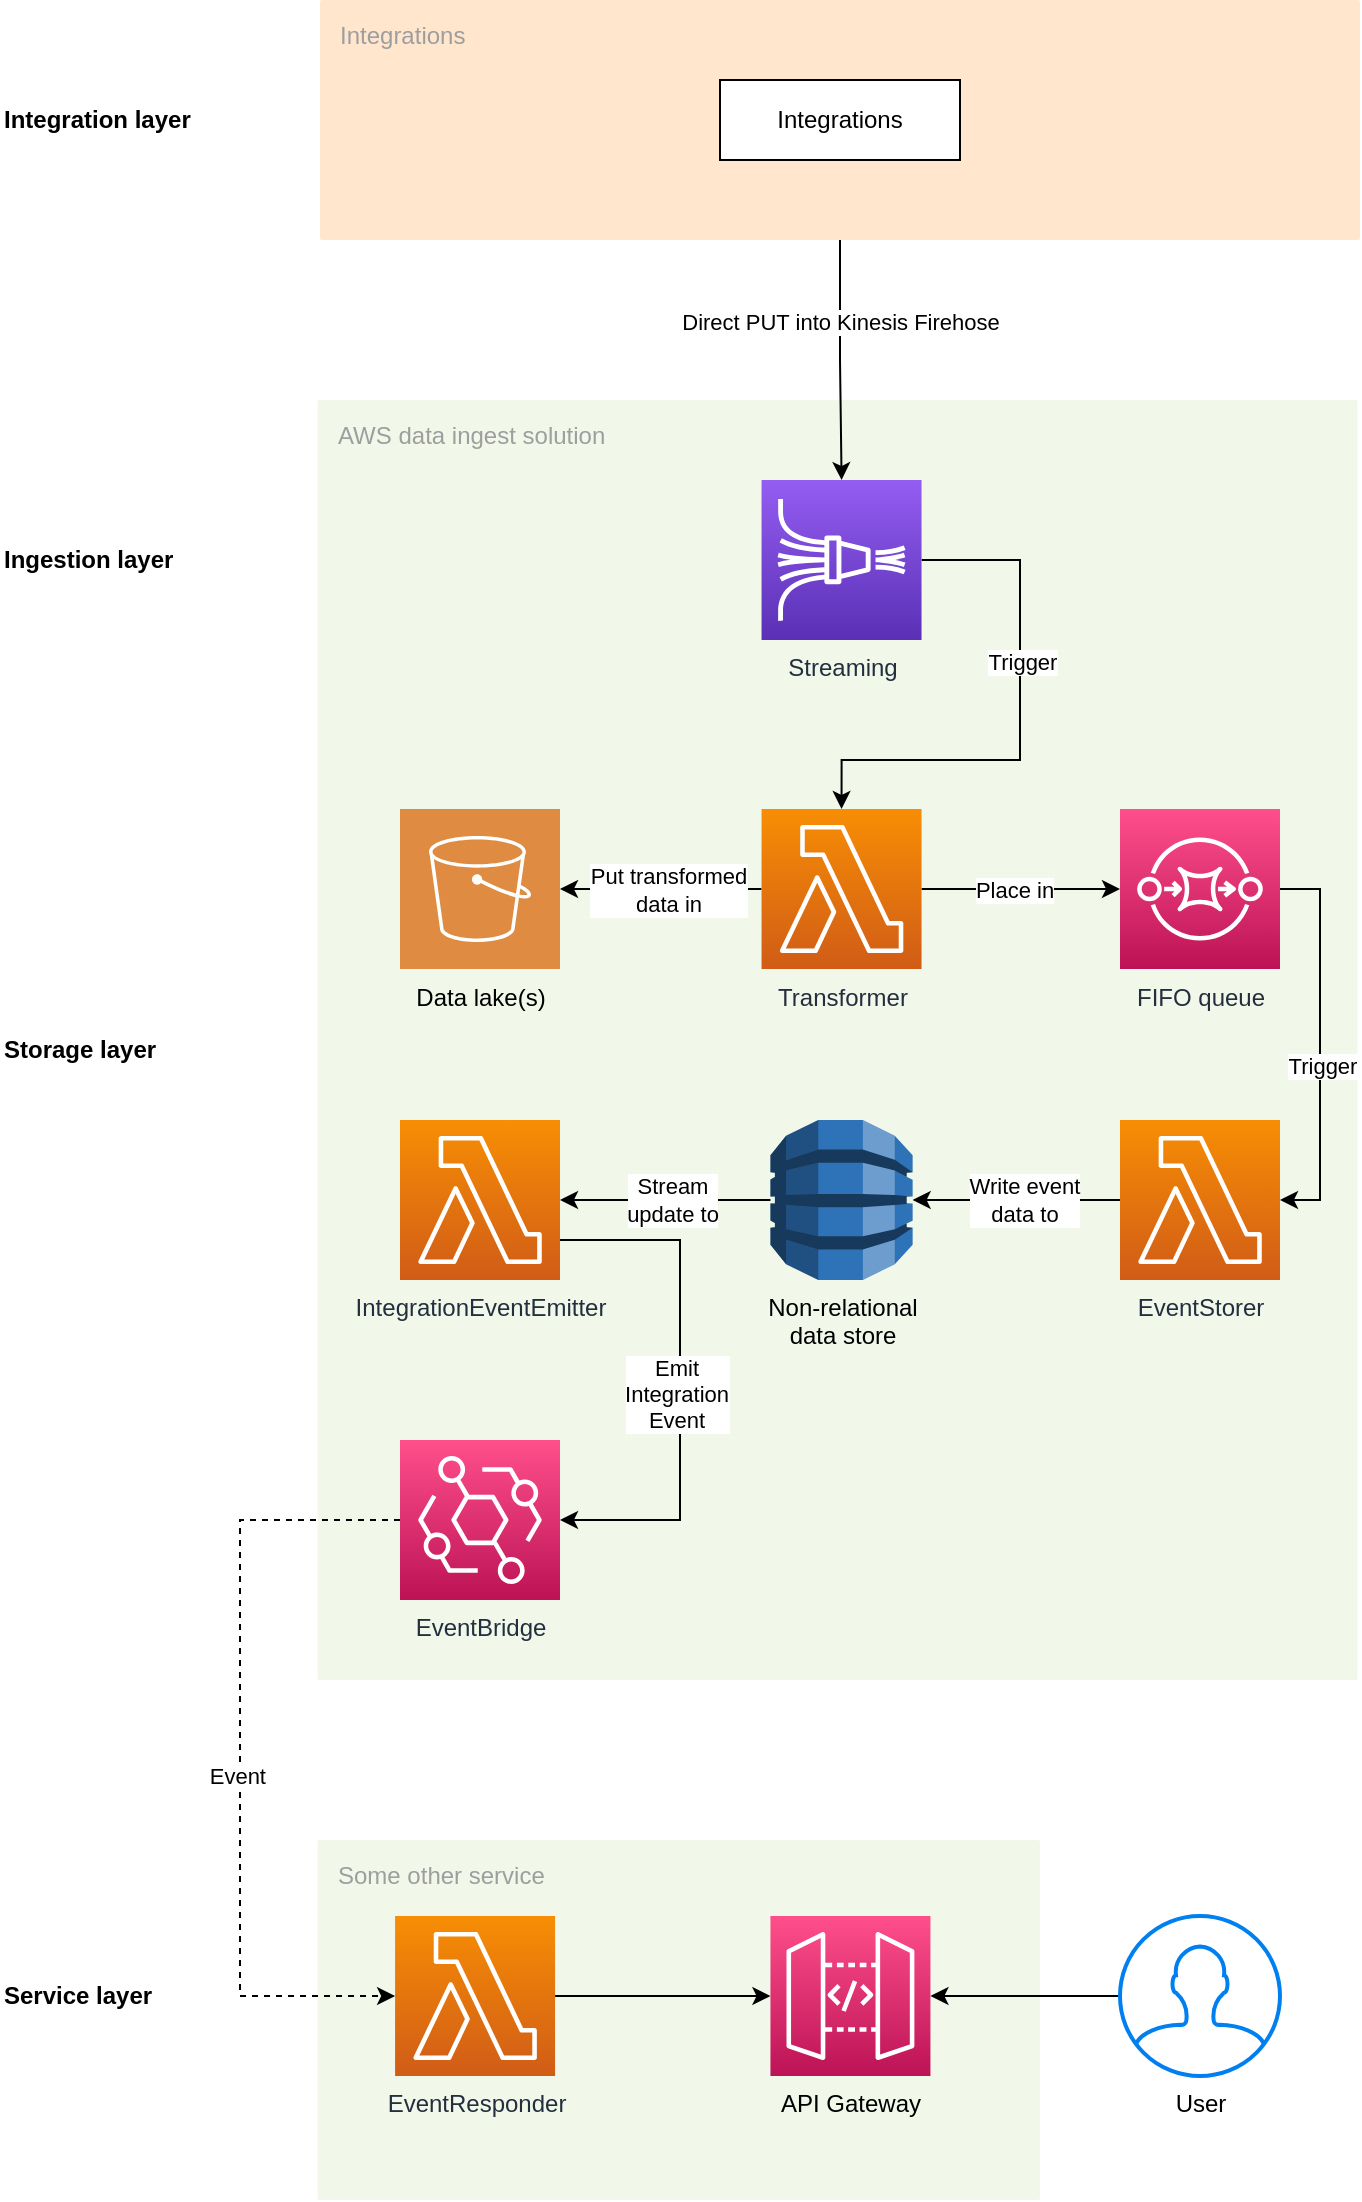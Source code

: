 <mxfile version="16.5.1" type="device"><diagram id="k5Io6BneyYtducrV4UDm" name="Page-1"><mxGraphModel dx="2125" dy="892" grid="1" gridSize="10" guides="1" tooltips="1" connect="1" arrows="1" fold="1" page="1" pageScale="1" pageWidth="827" pageHeight="1169" math="0" shadow="0"><root><mxCell id="0"/><mxCell id="1" parent="0"/><mxCell id="psPhh3UtOmAZ06lH7aj_-1" value="Some other service" style="sketch=0;points=[[0,0,0],[0.25,0,0],[0.5,0,0],[0.75,0,0],[1,0,0],[1,0.25,0],[1,0.5,0],[1,0.75,0],[1,1,0],[0.75,1,0],[0.5,1,0],[0.25,1,0],[0,1,0],[0,0.75,0],[0,0.5,0],[0,0.25,0]];rounded=1;absoluteArcSize=1;arcSize=2;html=1;strokeColor=none;gradientColor=none;shadow=0;dashed=0;fontSize=12;fontColor=#9E9E9E;align=left;verticalAlign=top;spacing=10;spacingTop=-4;fillColor=#F1F8E9;" parent="1" vertex="1"><mxGeometry x="118.77" y="1280" width="361.23" height="180" as="geometry"/></mxCell><mxCell id="psPhh3UtOmAZ06lH7aj_-2" value="AWS data ingest solution" style="sketch=0;points=[[0,0,0],[0.25,0,0],[0.5,0,0],[0.75,0,0],[1,0,0],[1,0.25,0],[1,0.5,0],[1,0.75,0],[1,1,0],[0.75,1,0],[0.5,1,0],[0.25,1,0],[0,1,0],[0,0.75,0],[0,0.5,0],[0,0.25,0]];rounded=1;absoluteArcSize=1;arcSize=2;html=1;strokeColor=none;gradientColor=none;shadow=0;dashed=0;fontSize=12;fontColor=#9E9E9E;align=left;verticalAlign=top;spacing=10;spacingTop=-4;fillColor=#F1F8E9;" parent="1" vertex="1"><mxGeometry x="118.77" y="560" width="520" height="640" as="geometry"/></mxCell><mxCell id="psPhh3UtOmAZ06lH7aj_-7" style="edgeStyle=orthogonalEdgeStyle;rounded=0;orthogonalLoop=1;jettySize=auto;html=1;exitX=1;exitY=0.5;exitDx=0;exitDy=0;exitPerimeter=0;entryX=0.5;entryY=0;entryDx=0;entryDy=0;entryPerimeter=0;" parent="1" source="psPhh3UtOmAZ06lH7aj_-8" target="psPhh3UtOmAZ06lH7aj_-13" edge="1"><mxGeometry relative="1" as="geometry"><Array as="points"><mxPoint x="470" y="640"/><mxPoint x="470" y="740"/><mxPoint x="381" y="740"/></Array></mxGeometry></mxCell><mxCell id="wPWLKwfVn1C-0Pd9CLHx-2" value="Trigger" style="edgeLabel;html=1;align=center;verticalAlign=middle;resizable=0;points=[];" vertex="1" connectable="0" parent="psPhh3UtOmAZ06lH7aj_-7"><mxGeometry x="-0.244" y="1" relative="1" as="geometry"><mxPoint as="offset"/></mxGeometry></mxCell><mxCell id="wPWLKwfVn1C-0Pd9CLHx-1" style="edgeStyle=orthogonalEdgeStyle;rounded=0;orthogonalLoop=1;jettySize=auto;html=1;exitX=0;exitY=0.5;exitDx=0;exitDy=0;exitPerimeter=0;" edge="1" parent="1" source="psPhh3UtOmAZ06lH7aj_-13" target="psPhh3UtOmAZ06lH7aj_-35"><mxGeometry relative="1" as="geometry"/></mxCell><mxCell id="wPWLKwfVn1C-0Pd9CLHx-3" value="Put transformed&lt;br&gt;data in" style="edgeLabel;html=1;align=center;verticalAlign=middle;resizable=0;points=[];" vertex="1" connectable="0" parent="wPWLKwfVn1C-0Pd9CLHx-1"><mxGeometry x="0.446" y="-1" relative="1" as="geometry"><mxPoint x="26" y="1" as="offset"/></mxGeometry></mxCell><mxCell id="psPhh3UtOmAZ06lH7aj_-8" value="Streaming" style="sketch=0;points=[[0,0,0],[0.25,0,0],[0.5,0,0],[0.75,0,0],[1,0,0],[0,1,0],[0.25,1,0],[0.5,1,0],[0.75,1,0],[1,1,0],[0,0.25,0],[0,0.5,0],[0,0.75,0],[1,0.25,0],[1,0.5,0],[1,0.75,0]];outlineConnect=0;fontColor=#232F3E;gradientColor=#945DF2;gradientDirection=north;fillColor=#5A30B5;strokeColor=#ffffff;dashed=0;verticalLabelPosition=bottom;verticalAlign=top;align=center;html=1;fontSize=12;fontStyle=0;aspect=fixed;shape=mxgraph.aws4.resourceIcon;resIcon=mxgraph.aws4.kinesis_data_firehose;" parent="1" vertex="1"><mxGeometry x="340.77" y="600" width="80" height="80" as="geometry"/></mxCell><mxCell id="psPhh3UtOmAZ06lH7aj_-11" style="edgeStyle=orthogonalEdgeStyle;rounded=0;orthogonalLoop=1;jettySize=auto;html=1;exitX=1;exitY=0.5;exitDx=0;exitDy=0;exitPerimeter=0;entryX=0;entryY=0.5;entryDx=0;entryDy=0;entryPerimeter=0;" parent="1" source="psPhh3UtOmAZ06lH7aj_-13" target="psPhh3UtOmAZ06lH7aj_-50" edge="1"><mxGeometry relative="1" as="geometry"/></mxCell><mxCell id="psPhh3UtOmAZ06lH7aj_-12" value="Place in" style="edgeLabel;html=1;align=center;verticalAlign=middle;resizable=0;points=[];" parent="psPhh3UtOmAZ06lH7aj_-11" connectable="0" vertex="1"><mxGeometry x="-0.111" relative="1" as="geometry"><mxPoint x="2" as="offset"/></mxGeometry></mxCell><mxCell id="psPhh3UtOmAZ06lH7aj_-13" value="Transformer" style="sketch=0;points=[[0,0,0],[0.25,0,0],[0.5,0,0],[0.75,0,0],[1,0,0],[0,1,0],[0.25,1,0],[0.5,1,0],[0.75,1,0],[1,1,0],[0,0.25,0],[0,0.5,0],[0,0.75,0],[1,0.25,0],[1,0.5,0],[1,0.75,0]];outlineConnect=0;fontColor=#232F3E;gradientColor=#F78E04;gradientDirection=north;fillColor=#D05C17;strokeColor=#ffffff;dashed=0;verticalLabelPosition=bottom;verticalAlign=top;align=center;html=1;fontSize=12;fontStyle=0;aspect=fixed;shape=mxgraph.aws4.resourceIcon;resIcon=mxgraph.aws4.lambda;" parent="1" vertex="1"><mxGeometry x="340.77" y="764.5" width="80" height="80" as="geometry"/></mxCell><mxCell id="psPhh3UtOmAZ06lH7aj_-19" value="Storage layer" style="text;html=1;strokeColor=none;fillColor=none;align=left;verticalAlign=middle;whiteSpace=wrap;rounded=0;fontStyle=1" parent="1" vertex="1"><mxGeometry x="-40" y="870" width="100" height="30" as="geometry"/></mxCell><mxCell id="psPhh3UtOmAZ06lH7aj_-20" value="Ingestion layer" style="text;html=1;strokeColor=none;fillColor=none;align=left;verticalAlign=middle;whiteSpace=wrap;rounded=0;fontStyle=1" parent="1" vertex="1"><mxGeometry x="-40" y="627.5" width="100" height="25" as="geometry"/></mxCell><mxCell id="psPhh3UtOmAZ06lH7aj_-21" style="edgeStyle=orthogonalEdgeStyle;rounded=0;orthogonalLoop=1;jettySize=auto;html=1;exitX=0.5;exitY=1;exitDx=0;exitDy=0;exitPerimeter=0;" parent="1" source="psPhh3UtOmAZ06lH7aj_-23" target="psPhh3UtOmAZ06lH7aj_-8" edge="1"><mxGeometry relative="1" as="geometry"/></mxCell><mxCell id="psPhh3UtOmAZ06lH7aj_-22" value="Direct PUT into Kinesis Firehose" style="edgeLabel;html=1;align=center;verticalAlign=middle;resizable=0;points=[];" parent="psPhh3UtOmAZ06lH7aj_-21" connectable="0" vertex="1"><mxGeometry x="0.023" y="-1" relative="1" as="geometry"><mxPoint y="-20" as="offset"/></mxGeometry></mxCell><mxCell id="psPhh3UtOmAZ06lH7aj_-23" value="&lt;font color=&quot;#9e9e9e&quot;&gt;Integrations&lt;/font&gt;" style="sketch=0;points=[[0,0,0],[0.25,0,0],[0.5,0,0],[0.75,0,0],[1,0,0],[1,0.25,0],[1,0.5,0],[1,0.75,0],[1,1,0],[0.75,1,0],[0.5,1,0],[0.25,1,0],[0,1,0],[0,0.75,0],[0,0.5,0],[0,0.25,0]];rounded=1;absoluteArcSize=1;arcSize=2;html=1;strokeColor=none;shadow=0;dashed=0;fontSize=12;align=left;verticalAlign=top;spacing=10;spacingTop=-4;fillColor=#ffe6cc;" parent="1" vertex="1"><mxGeometry x="120" y="360" width="520" height="120" as="geometry"/></mxCell><mxCell id="psPhh3UtOmAZ06lH7aj_-24" value="Integrations" style="rounded=0;whiteSpace=wrap;html=1;" parent="1" vertex="1"><mxGeometry x="320" y="400" width="120" height="40" as="geometry"/></mxCell><mxCell id="psPhh3UtOmAZ06lH7aj_-27" value="Integration layer" style="text;html=1;strokeColor=none;fillColor=none;align=left;verticalAlign=middle;whiteSpace=wrap;rounded=0;fontStyle=1" parent="1" vertex="1"><mxGeometry x="-40" y="410" width="100" height="20" as="geometry"/></mxCell><mxCell id="psPhh3UtOmAZ06lH7aj_-31" style="edgeStyle=orthogonalEdgeStyle;rounded=0;orthogonalLoop=1;jettySize=auto;html=1;entryX=0;entryY=0.5;entryDx=0;entryDy=0;entryPerimeter=0;exitX=0;exitY=0.5;exitDx=0;exitDy=0;exitPerimeter=0;dashed=1;" parent="1" source="psPhh3UtOmAZ06lH7aj_-33" target="psPhh3UtOmAZ06lH7aj_-40" edge="1"><mxGeometry relative="1" as="geometry"><mxPoint x="758.77" y="950" as="targetPoint"/><Array as="points"><mxPoint x="80" y="1120"/><mxPoint x="80" y="1358"/></Array></mxGeometry></mxCell><mxCell id="psPhh3UtOmAZ06lH7aj_-32" value="Event" style="edgeLabel;html=1;align=right;verticalAlign=middle;resizable=0;points=[];" parent="psPhh3UtOmAZ06lH7aj_-31" connectable="0" vertex="1"><mxGeometry x="-0.206" y="-3" relative="1" as="geometry"><mxPoint x="16" y="51" as="offset"/></mxGeometry></mxCell><mxCell id="psPhh3UtOmAZ06lH7aj_-33" value="EventBridge" style="sketch=0;points=[[0,0,0],[0.25,0,0],[0.5,0,0],[0.75,0,0],[1,0,0],[0,1,0],[0.25,1,0],[0.5,1,0],[0.75,1,0],[1,1,0],[0,0.25,0],[0,0.5,0],[0,0.75,0],[1,0.25,0],[1,0.5,0],[1,0.75,0]];outlineConnect=0;fontColor=#232F3E;gradientColor=#FF4F8B;gradientDirection=north;fillColor=#BC1356;strokeColor=#ffffff;dashed=0;verticalLabelPosition=bottom;verticalAlign=top;align=center;html=1;fontSize=12;fontStyle=0;aspect=fixed;shape=mxgraph.aws4.resourceIcon;resIcon=mxgraph.aws4.eventbridge;" parent="1" vertex="1"><mxGeometry x="160" y="1080" width="80" height="80" as="geometry"/></mxCell><mxCell id="psPhh3UtOmAZ06lH7aj_-35" value="Data lake(s)" style="sketch=0;pointerEvents=1;shadow=0;dashed=0;html=1;strokeColor=none;fillColor=#DF8C42;labelPosition=center;verticalLabelPosition=bottom;verticalAlign=top;align=center;outlineConnect=0;shape=mxgraph.veeam2.aws_s3;" parent="1" vertex="1"><mxGeometry x="160" y="764.5" width="80" height="80" as="geometry"/></mxCell><mxCell id="psPhh3UtOmAZ06lH7aj_-36" style="edgeStyle=orthogonalEdgeStyle;rounded=0;orthogonalLoop=1;jettySize=auto;html=1;exitX=0;exitY=0.5;exitDx=0;exitDy=0;exitPerimeter=0;" parent="1" source="psPhh3UtOmAZ06lH7aj_-38" target="psPhh3UtOmAZ06lH7aj_-56" edge="1"><mxGeometry relative="1" as="geometry"/></mxCell><mxCell id="psPhh3UtOmAZ06lH7aj_-37" value="Stream&lt;br&gt;update to" style="edgeLabel;html=1;align=center;verticalAlign=middle;resizable=0;points=[];" parent="psPhh3UtOmAZ06lH7aj_-36" connectable="0" vertex="1"><mxGeometry x="-0.071" y="1" relative="1" as="geometry"><mxPoint y="-1" as="offset"/></mxGeometry></mxCell><mxCell id="psPhh3UtOmAZ06lH7aj_-38" value="Non-relational&lt;br&gt;data store" style="outlineConnect=0;dashed=0;verticalLabelPosition=bottom;verticalAlign=top;align=center;html=1;shape=mxgraph.aws3.dynamo_db;fillColor=#2E73B8;gradientColor=none;" parent="1" vertex="1"><mxGeometry x="345.22" y="920" width="71.1" height="80" as="geometry"/></mxCell><mxCell id="hLcOndPs8Yv62xU8O-z3-4" style="edgeStyle=orthogonalEdgeStyle;rounded=0;orthogonalLoop=1;jettySize=auto;html=1;" parent="1" source="psPhh3UtOmAZ06lH7aj_-40" target="psPhh3UtOmAZ06lH7aj_-43" edge="1"><mxGeometry relative="1" as="geometry"/></mxCell><mxCell id="psPhh3UtOmAZ06lH7aj_-40" value="EventResponder" style="sketch=0;points=[[0,0,0],[0.25,0,0],[0.5,0,0],[0.75,0,0],[1,0,0],[0,1,0],[0.25,1,0],[0.5,1,0],[0.75,1,0],[1,1,0],[0,0.25,0],[0,0.5,0],[0,0.75,0],[1,0.25,0],[1,0.5,0],[1,0.75,0]];outlineConnect=0;fontColor=#232F3E;gradientColor=#F78E04;gradientDirection=north;fillColor=#D05C17;strokeColor=#ffffff;dashed=0;verticalLabelPosition=bottom;verticalAlign=top;align=center;html=1;fontSize=12;fontStyle=0;aspect=fixed;shape=mxgraph.aws4.resourceIcon;resIcon=mxgraph.aws4.lambda;" parent="1" vertex="1"><mxGeometry x="157.54" y="1318" width="80" height="80" as="geometry"/></mxCell><mxCell id="psPhh3UtOmAZ06lH7aj_-41" value="Service layer" style="text;html=1;strokeColor=none;fillColor=none;align=left;verticalAlign=middle;whiteSpace=wrap;rounded=0;fontStyle=1" parent="1" vertex="1"><mxGeometry x="-40" y="1343" width="100" height="30" as="geometry"/></mxCell><mxCell id="psPhh3UtOmAZ06lH7aj_-43" value="&lt;span style=&quot;color: rgb(0 , 0 , 0)&quot;&gt;API Gateway&lt;/span&gt;" style="sketch=0;points=[[0,0,0],[0.25,0,0],[0.5,0,0],[0.75,0,0],[1,0,0],[0,1,0],[0.25,1,0],[0.5,1,0],[0.75,1,0],[1,1,0],[0,0.25,0],[0,0.5,0],[0,0.75,0],[1,0.25,0],[1,0.5,0],[1,0.75,0]];outlineConnect=0;fontColor=#232F3E;gradientColor=#FF4F8B;gradientDirection=north;fillColor=#BC1356;strokeColor=#ffffff;dashed=0;verticalLabelPosition=bottom;verticalAlign=top;align=center;html=1;fontSize=12;fontStyle=0;aspect=fixed;shape=mxgraph.aws4.resourceIcon;resIcon=mxgraph.aws4.api_gateway;" parent="1" vertex="1"><mxGeometry x="345.22" y="1318" width="80" height="80" as="geometry"/></mxCell><mxCell id="psPhh3UtOmAZ06lH7aj_-48" style="edgeStyle=orthogonalEdgeStyle;rounded=0;orthogonalLoop=1;jettySize=auto;html=1;exitX=1;exitY=0.5;exitDx=0;exitDy=0;exitPerimeter=0;entryX=1;entryY=0.5;entryDx=0;entryDy=0;entryPerimeter=0;" parent="1" source="psPhh3UtOmAZ06lH7aj_-50" target="psPhh3UtOmAZ06lH7aj_-53" edge="1"><mxGeometry relative="1" as="geometry"><Array as="points"><mxPoint x="620" y="804"/><mxPoint x="620" y="960"/></Array></mxGeometry></mxCell><mxCell id="psPhh3UtOmAZ06lH7aj_-49" value="Trigger" style="edgeLabel;html=1;align=center;verticalAlign=middle;resizable=0;points=[];" parent="psPhh3UtOmAZ06lH7aj_-48" connectable="0" vertex="1"><mxGeometry x="-0.007" y="1" relative="1" as="geometry"><mxPoint y="11" as="offset"/></mxGeometry></mxCell><mxCell id="psPhh3UtOmAZ06lH7aj_-50" value="FIFO queue" style="sketch=0;points=[[0,0,0],[0.25,0,0],[0.5,0,0],[0.75,0,0],[1,0,0],[0,1,0],[0.25,1,0],[0.5,1,0],[0.75,1,0],[1,1,0],[0,0.25,0],[0,0.5,0],[0,0.75,0],[1,0.25,0],[1,0.5,0],[1,0.75,0]];outlineConnect=0;fontColor=#232F3E;gradientColor=#FF4F8B;gradientDirection=north;fillColor=#BC1356;strokeColor=#ffffff;dashed=0;verticalLabelPosition=bottom;verticalAlign=top;align=center;html=1;fontSize=12;fontStyle=0;aspect=fixed;shape=mxgraph.aws4.resourceIcon;resIcon=mxgraph.aws4.sqs;" parent="1" vertex="1"><mxGeometry x="520" y="764.5" width="80" height="80" as="geometry"/></mxCell><mxCell id="psPhh3UtOmAZ06lH7aj_-51" style="edgeStyle=orthogonalEdgeStyle;rounded=0;orthogonalLoop=1;jettySize=auto;html=1;exitX=0;exitY=0.5;exitDx=0;exitDy=0;exitPerimeter=0;entryX=1;entryY=0.5;entryDx=0;entryDy=0;entryPerimeter=0;" parent="1" source="psPhh3UtOmAZ06lH7aj_-53" target="psPhh3UtOmAZ06lH7aj_-38" edge="1"><mxGeometry relative="1" as="geometry"/></mxCell><mxCell id="psPhh3UtOmAZ06lH7aj_-52" value="Write event&lt;br&gt;data to" style="edgeLabel;html=1;align=center;verticalAlign=middle;resizable=0;points=[];" parent="psPhh3UtOmAZ06lH7aj_-51" connectable="0" vertex="1"><mxGeometry x="-0.055" y="2" relative="1" as="geometry"><mxPoint x="1" y="-2" as="offset"/></mxGeometry></mxCell><mxCell id="psPhh3UtOmAZ06lH7aj_-53" value="EventStorer" style="sketch=0;points=[[0,0,0],[0.25,0,0],[0.5,0,0],[0.75,0,0],[1,0,0],[0,1,0],[0.25,1,0],[0.5,1,0],[0.75,1,0],[1,1,0],[0,0.25,0],[0,0.5,0],[0,0.75,0],[1,0.25,0],[1,0.5,0],[1,0.75,0]];outlineConnect=0;fontColor=#232F3E;gradientColor=#F78E04;gradientDirection=north;fillColor=#D05C17;strokeColor=#ffffff;dashed=0;verticalLabelPosition=bottom;verticalAlign=top;align=center;html=1;fontSize=12;fontStyle=0;aspect=fixed;shape=mxgraph.aws4.resourceIcon;resIcon=mxgraph.aws4.lambda;" parent="1" vertex="1"><mxGeometry x="520" y="920" width="80" height="80" as="geometry"/></mxCell><mxCell id="psPhh3UtOmAZ06lH7aj_-54" style="edgeStyle=orthogonalEdgeStyle;rounded=0;orthogonalLoop=1;jettySize=auto;html=1;exitX=1;exitY=0.75;exitDx=0;exitDy=0;exitPerimeter=0;entryX=1;entryY=0.5;entryDx=0;entryDy=0;entryPerimeter=0;" parent="1" source="psPhh3UtOmAZ06lH7aj_-56" target="psPhh3UtOmAZ06lH7aj_-33" edge="1"><mxGeometry relative="1" as="geometry"><Array as="points"><mxPoint x="300" y="980"/><mxPoint x="300" y="1120"/></Array></mxGeometry></mxCell><mxCell id="psPhh3UtOmAZ06lH7aj_-55" value="&lt;span style=&quot;text-align: right&quot;&gt;Emit&lt;/span&gt;&lt;br style=&quot;text-align: right&quot;&gt;&lt;span style=&quot;text-align: right&quot;&gt;Integration&lt;/span&gt;&lt;br style=&quot;text-align: right&quot;&gt;&lt;span style=&quot;text-align: right&quot;&gt;Event&lt;/span&gt;" style="edgeLabel;html=1;align=center;verticalAlign=middle;resizable=0;points=[];" parent="psPhh3UtOmAZ06lH7aj_-54" connectable="0" vertex="1"><mxGeometry x="-0.01" y="-2" relative="1" as="geometry"><mxPoint y="8" as="offset"/></mxGeometry></mxCell><mxCell id="psPhh3UtOmAZ06lH7aj_-56" value="IntegrationEventEmitter" style="sketch=0;points=[[0,0,0],[0.25,0,0],[0.5,0,0],[0.75,0,0],[1,0,0],[0,1,0],[0.25,1,0],[0.5,1,0],[0.75,1,0],[1,1,0],[0,0.25,0],[0,0.5,0],[0,0.75,0],[1,0.25,0],[1,0.5,0],[1,0.75,0]];outlineConnect=0;fontColor=#232F3E;gradientColor=#F78E04;gradientDirection=north;fillColor=#D05C17;strokeColor=#ffffff;dashed=0;verticalLabelPosition=bottom;verticalAlign=top;align=center;html=1;fontSize=12;fontStyle=0;aspect=fixed;shape=mxgraph.aws4.resourceIcon;resIcon=mxgraph.aws4.lambda;" parent="1" vertex="1"><mxGeometry x="160" y="920" width="80" height="80" as="geometry"/></mxCell><mxCell id="hLcOndPs8Yv62xU8O-z3-2" style="edgeStyle=orthogonalEdgeStyle;rounded=0;orthogonalLoop=1;jettySize=auto;html=1;" parent="1" source="hLcOndPs8Yv62xU8O-z3-1" target="psPhh3UtOmAZ06lH7aj_-43" edge="1"><mxGeometry relative="1" as="geometry"/></mxCell><mxCell id="hLcOndPs8Yv62xU8O-z3-1" value="User" style="html=1;verticalLabelPosition=bottom;align=center;labelBackgroundColor=#ffffff;verticalAlign=top;strokeWidth=2;strokeColor=#0080F0;shadow=0;dashed=0;shape=mxgraph.ios7.icons.user;" parent="1" vertex="1"><mxGeometry x="520" y="1318" width="80" height="80" as="geometry"/></mxCell></root></mxGraphModel></diagram></mxfile>
